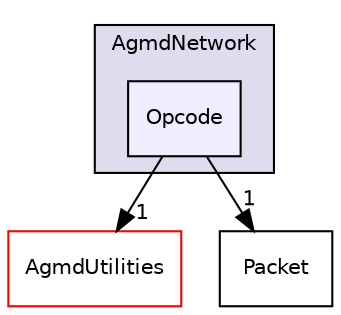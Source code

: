 digraph "J:/Projet Infographie/Moteur3D/AgmdEngine/src/AgmdNetwork/Opcode" {
  compound=true
  node [ fontsize="10", fontname="Helvetica"];
  edge [ labelfontsize="10", labelfontname="Helvetica"];
  subgraph clusterdir_12299c4a9483430ea7a300cc7a159921 {
    graph [ bgcolor="#ddddee", pencolor="black", label="AgmdNetwork" fontname="Helvetica", fontsize="10", URL="dir_12299c4a9483430ea7a300cc7a159921.html"]
  dir_3b89e538c241ea7d11aa7ba1decde89b [shape=box, label="Opcode", style="filled", fillcolor="#eeeeff", pencolor="black", URL="dir_3b89e538c241ea7d11aa7ba1decde89b.html"];
  }
  dir_7c59fcbadd8abb39f7ae389316a19242 [shape=box label="AgmdUtilities" fillcolor="white" style="filled" color="red" URL="dir_7c59fcbadd8abb39f7ae389316a19242.html"];
  dir_3b3f61658968fa30c89745e74facd673 [shape=box label="Packet" URL="dir_3b3f61658968fa30c89745e74facd673.html"];
  dir_3b89e538c241ea7d11aa7ba1decde89b->dir_7c59fcbadd8abb39f7ae389316a19242 [headlabel="1", labeldistance=1.5 headhref="dir_000018_000023.html"];
  dir_3b89e538c241ea7d11aa7ba1decde89b->dir_3b3f61658968fa30c89745e74facd673 [headlabel="1", labeldistance=1.5 headhref="dir_000018_000019.html"];
}
